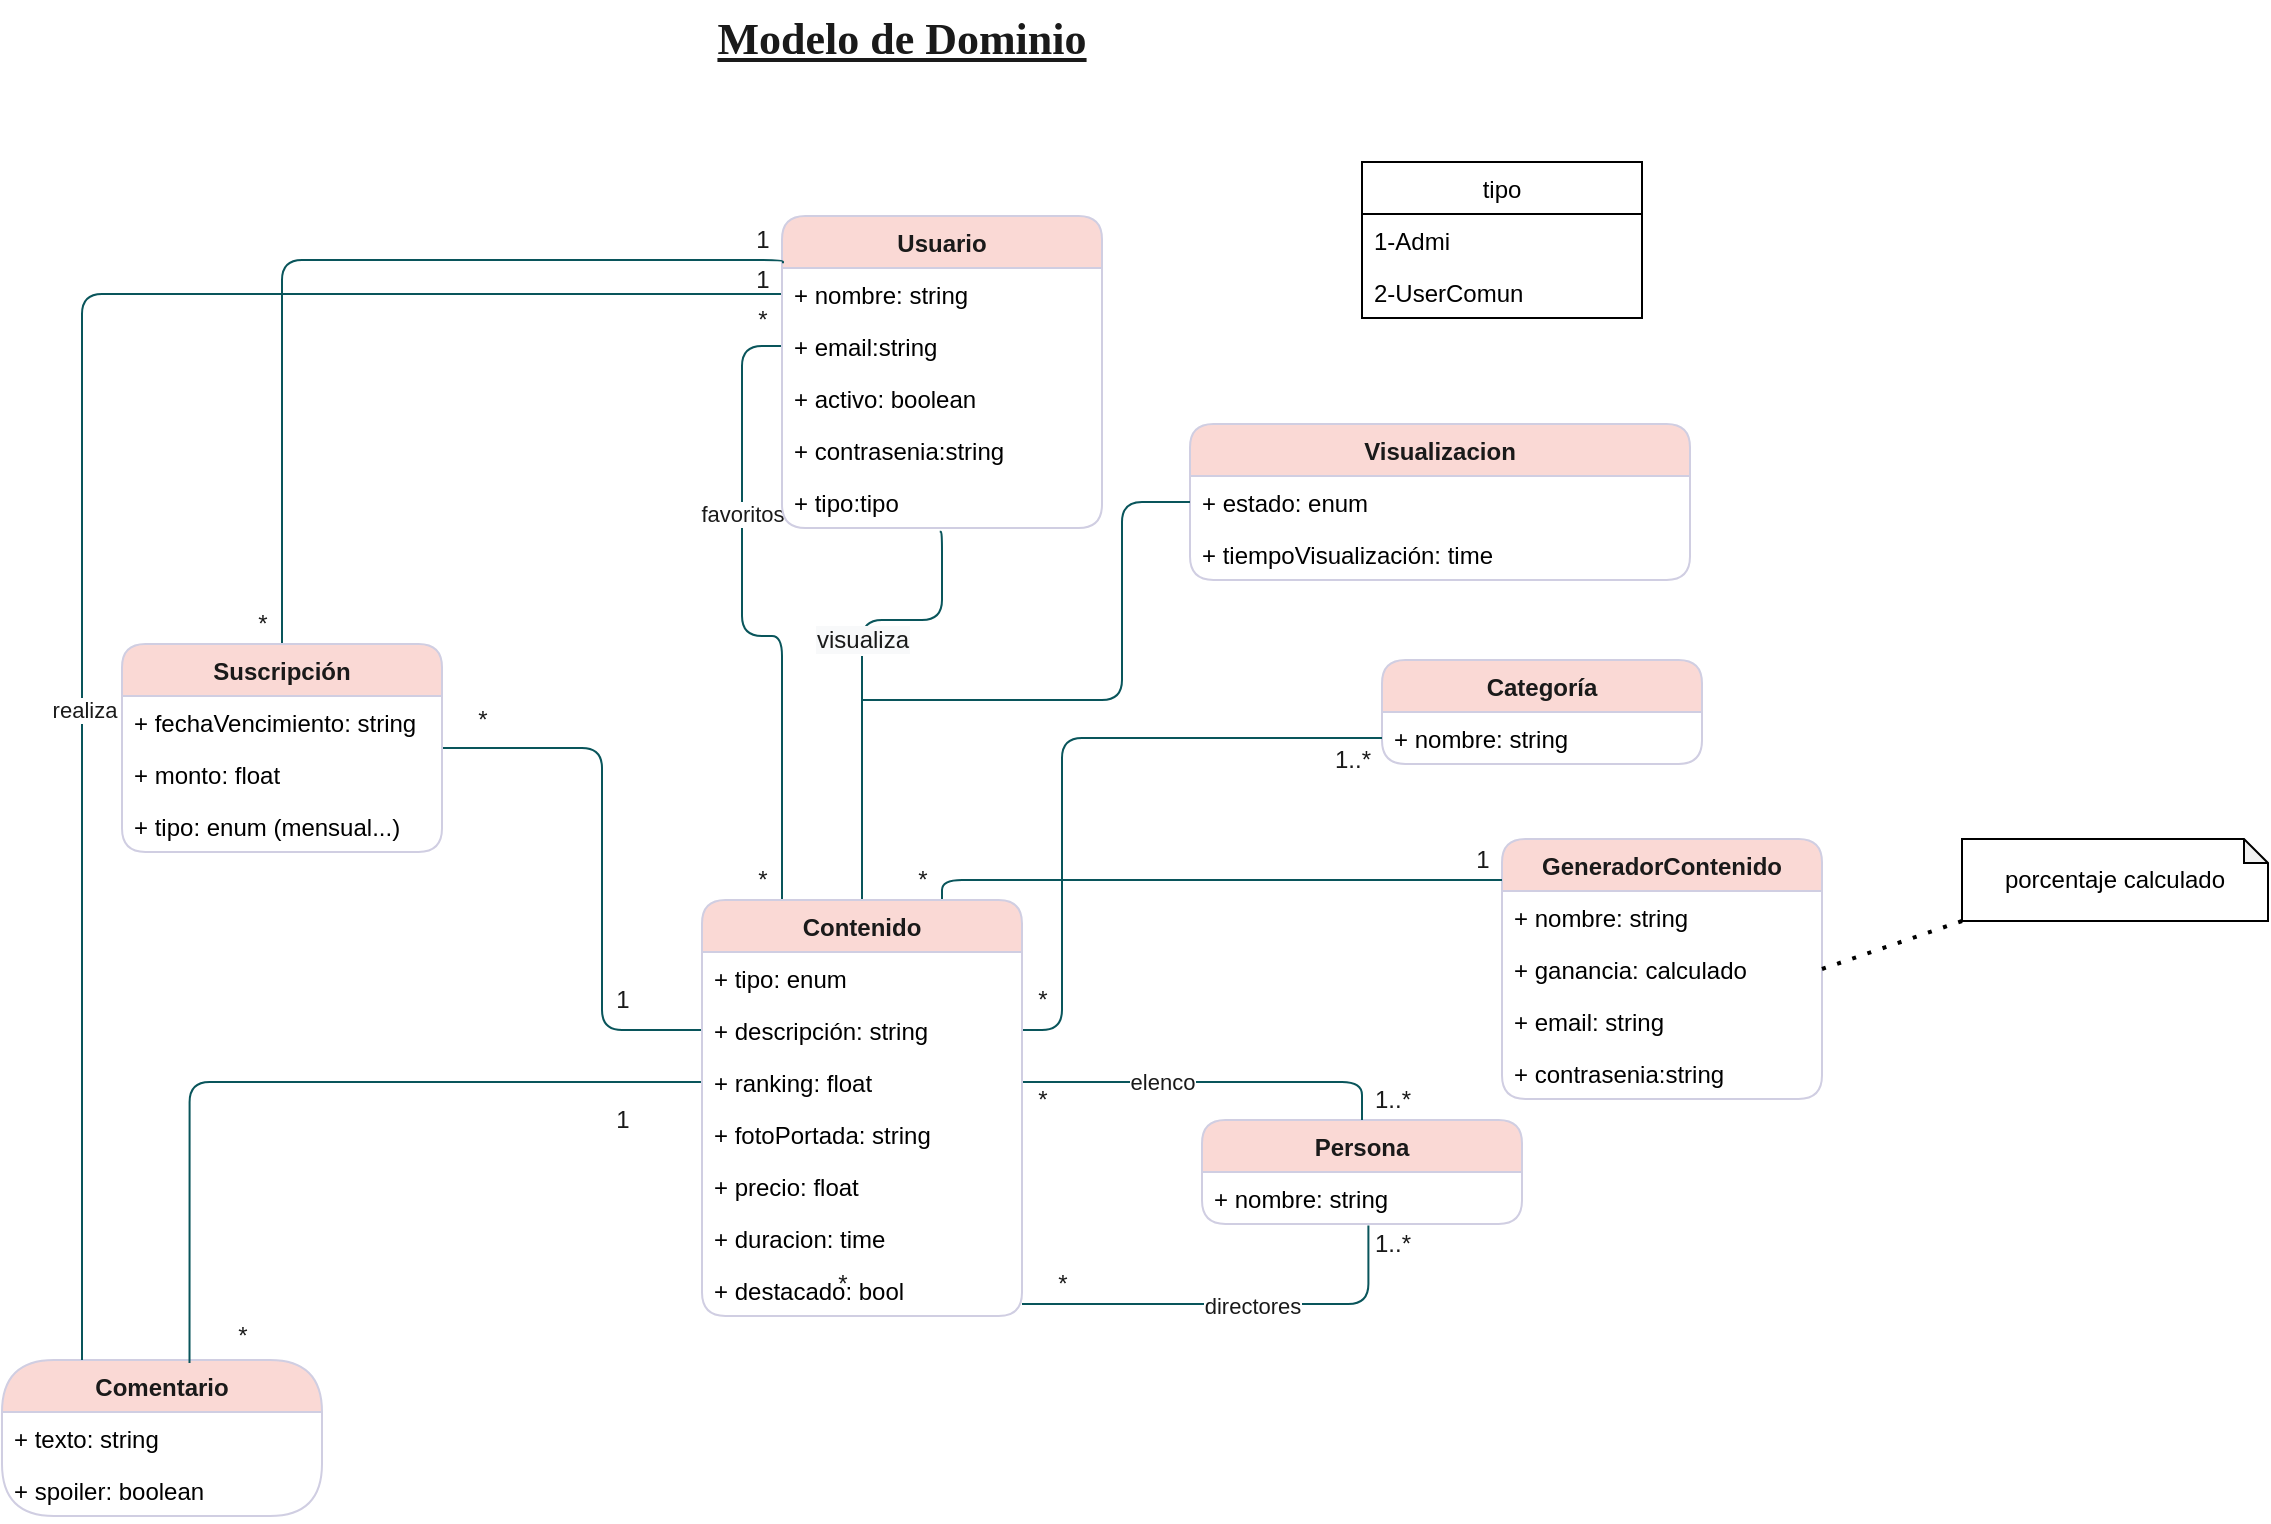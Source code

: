 <mxfile version="15.7.3" type="device" pages="2"><diagram id="Ls-_o7JIN_7BAhij_-Ae" name="Relacional"><mxGraphModel dx="1945" dy="1890" grid="1" gridSize="10" guides="1" tooltips="1" connect="1" arrows="1" fold="1" page="1" pageScale="1" pageWidth="827" pageHeight="1169" math="0" shadow="0"><root><mxCell id="0"/><mxCell id="1" parent="0"/><mxCell id="E4WKJWAHJPoJ-kX5nGv7-1" value="Modelo de Dominio" style="text;html=1;strokeColor=none;fillColor=none;align=center;verticalAlign=middle;whiteSpace=wrap;sketch=0;fontColor=#1A1A1A;fontSize=22;fontStyle=5;fontFamily=Lucida Console;rounded=1;" parent="1" vertex="1"><mxGeometry x="270" y="-170" width="260" height="40" as="geometry"/></mxCell><mxCell id="E4WKJWAHJPoJ-kX5nGv7-25" value="Categoría" style="swimlane;fontStyle=1;align=center;verticalAlign=top;childLayout=stackLayout;horizontal=1;startSize=26;horizontalStack=0;resizeParent=1;resizeParentMax=0;resizeLast=0;collapsible=1;marginBottom=0;sketch=0;fontColor=#1A1A1A;strokeColor=#D0CEE2;fillColor=#FAD9D5;rounded=1;" parent="1" vertex="1"><mxGeometry x="640" y="160" width="160" height="52" as="geometry"/></mxCell><mxCell id="E4WKJWAHJPoJ-kX5nGv7-26" value="+ nombre: string" style="text;strokeColor=none;fillColor=none;align=left;verticalAlign=top;spacingLeft=4;spacingRight=4;overflow=hidden;rotatable=0;points=[[0,0.5],[1,0.5]];portConstraint=eastwest;rounded=1;" parent="E4WKJWAHJPoJ-kX5nGv7-25" vertex="1"><mxGeometry y="26" width="160" height="26" as="geometry"/></mxCell><mxCell id="E4WKJWAHJPoJ-kX5nGv7-30" value="GeneradorContenido" style="swimlane;fontStyle=1;align=center;verticalAlign=top;childLayout=stackLayout;horizontal=1;startSize=26;horizontalStack=0;resizeParent=1;resizeParentMax=0;resizeLast=0;collapsible=1;marginBottom=0;sketch=0;fontColor=#1A1A1A;strokeColor=#D0CEE2;fillColor=#FAD9D5;rounded=1;" parent="1" vertex="1"><mxGeometry x="700" y="249.5" width="160" height="130" as="geometry"/></mxCell><mxCell id="E4WKJWAHJPoJ-kX5nGv7-31" value="+ nombre: string&#10;" style="text;strokeColor=none;fillColor=none;align=left;verticalAlign=top;spacingLeft=4;spacingRight=4;overflow=hidden;rotatable=0;points=[[0,0.5],[1,0.5]];portConstraint=eastwest;rounded=1;" parent="E4WKJWAHJPoJ-kX5nGv7-30" vertex="1"><mxGeometry y="26" width="160" height="26" as="geometry"/></mxCell><mxCell id="eIcZFwg8ODV4cr5MEJLx-1" value="+ ganancia: calculado" style="text;strokeColor=none;fillColor=none;align=left;verticalAlign=top;spacingLeft=4;spacingRight=4;overflow=hidden;rotatable=0;points=[[0,0.5],[1,0.5]];portConstraint=eastwest;rounded=1;" vertex="1" parent="E4WKJWAHJPoJ-kX5nGv7-30"><mxGeometry y="52" width="160" height="26" as="geometry"/></mxCell><mxCell id="eIcZFwg8ODV4cr5MEJLx-13" value="+ email: string&#10;" style="text;strokeColor=none;fillColor=none;align=left;verticalAlign=top;spacingLeft=4;spacingRight=4;overflow=hidden;rotatable=0;points=[[0,0.5],[1,0.5]];portConstraint=eastwest;rounded=1;" vertex="1" parent="E4WKJWAHJPoJ-kX5nGv7-30"><mxGeometry y="78" width="160" height="26" as="geometry"/></mxCell><mxCell id="eIcZFwg8ODV4cr5MEJLx-14" value="+ contrasenia:string&#10;" style="text;strokeColor=none;fillColor=none;align=left;verticalAlign=top;spacingLeft=4;spacingRight=4;overflow=hidden;rotatable=0;points=[[0,0.5],[1,0.5]];portConstraint=eastwest;rounded=1;" vertex="1" parent="E4WKJWAHJPoJ-kX5nGv7-30"><mxGeometry y="104" width="160" height="26" as="geometry"/></mxCell><mxCell id="E4WKJWAHJPoJ-kX5nGv7-45" style="edgeStyle=orthogonalEdgeStyle;curved=0;rounded=1;sketch=0;orthogonalLoop=1;jettySize=auto;html=1;entryX=0.5;entryY=0;entryDx=0;entryDy=0;fontColor=#1A1A1A;strokeColor=#09555B;endArrow=none;endFill=0;exitX=0.493;exitY=1.071;exitDx=0;exitDy=0;exitPerimeter=0;" parent="1" source="eIcZFwg8ODV4cr5MEJLx-8" edge="1"><mxGeometry relative="1" as="geometry"><mxPoint x="420" y="110" as="sourcePoint"/><mxPoint x="380" y="280" as="targetPoint"/><Array as="points"><mxPoint x="420" y="96"/><mxPoint x="420" y="140"/><mxPoint x="380" y="140"/></Array></mxGeometry></mxCell><mxCell id="E4WKJWAHJPoJ-kX5nGv7-77" value="&lt;span style=&quot;font-size: 12px ; background-color: rgb(248 , 249 , 250)&quot;&gt;visualiza&lt;/span&gt;" style="edgeLabel;html=1;align=center;verticalAlign=middle;resizable=0;points=[];fontColor=#1A1A1A;" parent="E4WKJWAHJPoJ-kX5nGv7-45" vertex="1" connectable="0"><mxGeometry x="-0.225" y="-2" relative="1" as="geometry"><mxPoint x="2" y="8" as="offset"/></mxGeometry></mxCell><mxCell id="E4WKJWAHJPoJ-kX5nGv7-40" value="Comentario" style="swimlane;fontStyle=1;align=center;verticalAlign=top;childLayout=stackLayout;horizontal=1;startSize=26;horizontalStack=0;resizeParent=1;resizeParentMax=0;resizeLast=0;collapsible=1;marginBottom=0;sketch=0;fontColor=#1A1A1A;strokeColor=#D0CEE2;fillColor=#FAD9D5;rounded=1;arcSize=50;" parent="1" vertex="1"><mxGeometry x="-50" y="510" width="160" height="78" as="geometry"/></mxCell><mxCell id="E4WKJWAHJPoJ-kX5nGv7-41" value="+ texto: string" style="text;strokeColor=none;fillColor=none;align=left;verticalAlign=top;spacingLeft=4;spacingRight=4;overflow=hidden;rotatable=0;points=[[0,0.5],[1,0.5]];portConstraint=eastwest;rounded=1;" parent="E4WKJWAHJPoJ-kX5nGv7-40" vertex="1"><mxGeometry y="26" width="160" height="26" as="geometry"/></mxCell><mxCell id="E4WKJWAHJPoJ-kX5nGv7-42" value="+ spoiler: boolean" style="text;strokeColor=none;fillColor=none;align=left;verticalAlign=top;spacingLeft=4;spacingRight=4;overflow=hidden;rotatable=0;points=[[0,0.5],[1,0.5]];portConstraint=eastwest;rounded=1;" parent="E4WKJWAHJPoJ-kX5nGv7-40" vertex="1"><mxGeometry y="52" width="160" height="26" as="geometry"/></mxCell><mxCell id="E4WKJWAHJPoJ-kX5nGv7-46" value="Visualizacion" style="swimlane;fontStyle=1;align=center;verticalAlign=top;childLayout=stackLayout;horizontal=1;startSize=26;horizontalStack=0;resizeParent=1;resizeParentMax=0;resizeLast=0;collapsible=1;marginBottom=0;sketch=0;fontColor=#1A1A1A;strokeColor=#D0CEE2;fillColor=#FAD9D5;rounded=1;" parent="1" vertex="1"><mxGeometry x="544" y="42" width="250" height="78" as="geometry"><mxRectangle x="110" y="455" width="260" height="26" as="alternateBounds"/></mxGeometry></mxCell><mxCell id="E4WKJWAHJPoJ-kX5nGv7-47" value="+ estado: enum" style="text;strokeColor=none;fillColor=none;align=left;verticalAlign=top;spacingLeft=4;spacingRight=4;overflow=hidden;rotatable=0;points=[[0,0.5],[1,0.5]];portConstraint=eastwest;rounded=1;" parent="E4WKJWAHJPoJ-kX5nGv7-46" vertex="1"><mxGeometry y="26" width="250" height="26" as="geometry"/></mxCell><mxCell id="E4WKJWAHJPoJ-kX5nGv7-48" value="+ tiempoVisualización: time" style="text;strokeColor=none;fillColor=none;align=left;verticalAlign=top;spacingLeft=4;spacingRight=4;overflow=hidden;rotatable=0;points=[[0,0.5],[1,0.5]];portConstraint=eastwest;rounded=1;" parent="E4WKJWAHJPoJ-kX5nGv7-46" vertex="1"><mxGeometry y="52" width="250" height="26" as="geometry"/></mxCell><mxCell id="E4WKJWAHJPoJ-kX5nGv7-52" style="edgeStyle=orthogonalEdgeStyle;curved=0;rounded=1;sketch=0;orthogonalLoop=1;jettySize=auto;html=1;entryX=0;entryY=0.5;entryDx=0;entryDy=0;fontColor=#1A1A1A;endArrow=none;endFill=0;strokeColor=#09555B;" parent="1" target="E4WKJWAHJPoJ-kX5nGv7-26" edge="1"><mxGeometry relative="1" as="geometry"><mxPoint x="460" y="345" as="sourcePoint"/><mxPoint x="640" y="225" as="targetPoint"/><Array as="points"><mxPoint x="480" y="345"/><mxPoint x="480" y="199"/></Array></mxGeometry></mxCell><mxCell id="E4WKJWAHJPoJ-kX5nGv7-53" value="1..*&lt;br&gt;" style="text;html=1;align=center;verticalAlign=middle;resizable=0;points=[];autosize=1;strokeColor=none;fontColor=#1A1A1A;" parent="1" vertex="1"><mxGeometry x="610" y="200" width="30" height="20" as="geometry"/></mxCell><mxCell id="E4WKJWAHJPoJ-kX5nGv7-56" value="Persona" style="swimlane;fontStyle=1;align=center;verticalAlign=top;childLayout=stackLayout;horizontal=1;startSize=26;horizontalStack=0;resizeParent=1;resizeParentMax=0;resizeLast=0;collapsible=1;marginBottom=0;sketch=0;fontColor=#1A1A1A;strokeColor=#D0CEE2;fillColor=#FAD9D5;rounded=1;" parent="1" vertex="1"><mxGeometry x="550" y="390" width="160" height="52" as="geometry"/></mxCell><mxCell id="E4WKJWAHJPoJ-kX5nGv7-57" value="+ nombre: string" style="text;strokeColor=none;fillColor=none;align=left;verticalAlign=top;spacingLeft=4;spacingRight=4;overflow=hidden;rotatable=0;points=[[0,0.5],[1,0.5]];portConstraint=eastwest;rounded=1;" parent="E4WKJWAHJPoJ-kX5nGv7-56" vertex="1"><mxGeometry y="26" width="160" height="26" as="geometry"/></mxCell><mxCell id="E4WKJWAHJPoJ-kX5nGv7-61" style="edgeStyle=orthogonalEdgeStyle;curved=0;rounded=1;sketch=0;orthogonalLoop=1;jettySize=auto;html=1;exitX=1;exitY=0.5;exitDx=0;exitDy=0;entryX=0.5;entryY=0;entryDx=0;entryDy=0;fontColor=#1A1A1A;endArrow=none;endFill=0;strokeColor=#09555B;" parent="1" target="E4WKJWAHJPoJ-kX5nGv7-56" edge="1"><mxGeometry relative="1" as="geometry"><mxPoint x="460" y="371" as="sourcePoint"/><Array as="points"><mxPoint x="630" y="371"/><mxPoint x="630" y="384"/></Array></mxGeometry></mxCell><mxCell id="E4WKJWAHJPoJ-kX5nGv7-64" value="elenco" style="edgeLabel;html=1;align=center;verticalAlign=middle;resizable=0;points=[];fontColor=#1A1A1A;" parent="E4WKJWAHJPoJ-kX5nGv7-61" vertex="1" connectable="0"><mxGeometry x="-0.285" y="-4" relative="1" as="geometry"><mxPoint x="2" y="-4" as="offset"/></mxGeometry></mxCell><mxCell id="E4WKJWAHJPoJ-kX5nGv7-66" value="1..*&lt;br&gt;" style="text;html=1;align=center;verticalAlign=middle;resizable=0;points=[];autosize=1;strokeColor=none;fontColor=#1A1A1A;" parent="1" vertex="1"><mxGeometry x="630" y="370" width="30" height="20" as="geometry"/></mxCell><mxCell id="E4WKJWAHJPoJ-kX5nGv7-67" value="1..*&lt;br&gt;" style="text;html=1;align=center;verticalAlign=middle;resizable=0;points=[];autosize=1;strokeColor=none;fontColor=#1A1A1A;" parent="1" vertex="1"><mxGeometry x="630" y="442" width="30" height="20" as="geometry"/></mxCell><mxCell id="E4WKJWAHJPoJ-kX5nGv7-68" value="*" style="text;html=1;align=center;verticalAlign=middle;resizable=0;points=[];autosize=1;strokeColor=none;fontColor=#1A1A1A;" parent="1" vertex="1"><mxGeometry x="360" y="462" width="20" height="20" as="geometry"/></mxCell><mxCell id="E4WKJWAHJPoJ-kX5nGv7-69" value="*" style="text;html=1;align=center;verticalAlign=middle;resizable=0;points=[];autosize=1;strokeColor=none;fontColor=#1A1A1A;" parent="1" vertex="1"><mxGeometry x="460" y="370" width="20" height="20" as="geometry"/></mxCell><mxCell id="E4WKJWAHJPoJ-kX5nGv7-70" value="*" style="text;html=1;align=center;verticalAlign=middle;resizable=0;points=[];autosize=1;strokeColor=none;fontColor=#1A1A1A;" parent="1" vertex="1"><mxGeometry x="460" y="320" width="20" height="20" as="geometry"/></mxCell><mxCell id="E4WKJWAHJPoJ-kX5nGv7-73" style="edgeStyle=orthogonalEdgeStyle;curved=0;rounded=1;sketch=0;orthogonalLoop=1;jettySize=auto;html=1;exitX=0;exitY=0.5;exitDx=0;exitDy=0;entryX=0.25;entryY=0;entryDx=0;entryDy=0;fontColor=#1A1A1A;endArrow=none;endFill=0;strokeColor=#09555B;" parent="1" source="E4WKJWAHJPoJ-kX5nGv7-100" target="E4WKJWAHJPoJ-kX5nGv7-130" edge="1"><mxGeometry relative="1" as="geometry"><mxPoint x="300" y="139" as="sourcePoint"/><mxPoint x="300" y="345" as="targetPoint"/></mxGeometry></mxCell><mxCell id="E4WKJWAHJPoJ-kX5nGv7-74" value="favoritos" style="edgeLabel;html=1;align=center;verticalAlign=middle;resizable=0;points=[];fontColor=#1A1A1A;" parent="E4WKJWAHJPoJ-kX5nGv7-73" vertex="1" connectable="0"><mxGeometry x="-0.213" y="1" relative="1" as="geometry"><mxPoint x="-1" y="-21" as="offset"/></mxGeometry></mxCell><mxCell id="E4WKJWAHJPoJ-kX5nGv7-75" value="*" style="text;html=1;align=center;verticalAlign=middle;resizable=0;points=[];autosize=1;strokeColor=none;fontColor=#1A1A1A;" parent="1" vertex="1"><mxGeometry x="320" y="260" width="20" height="20" as="geometry"/></mxCell><mxCell id="E4WKJWAHJPoJ-kX5nGv7-76" value="*" style="text;html=1;align=center;verticalAlign=middle;resizable=0;points=[];autosize=1;strokeColor=none;fontColor=#1A1A1A;" parent="1" vertex="1"><mxGeometry x="320" y="-20" width="20" height="20" as="geometry"/></mxCell><mxCell id="E4WKJWAHJPoJ-kX5nGv7-78" style="edgeStyle=orthogonalEdgeStyle;curved=0;rounded=1;sketch=0;orthogonalLoop=1;jettySize=auto;html=1;entryX=0.75;entryY=0;entryDx=0;entryDy=0;fontColor=#1A1A1A;endArrow=none;endFill=0;strokeColor=#09555B;" parent="1" edge="1"><mxGeometry relative="1" as="geometry"><mxPoint x="420" y="280" as="targetPoint"/><Array as="points"><mxPoint x="700" y="270"/><mxPoint x="420" y="270"/></Array><mxPoint x="700" y="270" as="sourcePoint"/></mxGeometry></mxCell><mxCell id="E4WKJWAHJPoJ-kX5nGv7-79" value="*" style="text;html=1;align=center;verticalAlign=middle;resizable=0;points=[];autosize=1;strokeColor=none;fontColor=#1A1A1A;" parent="1" vertex="1"><mxGeometry x="400" y="260" width="20" height="20" as="geometry"/></mxCell><mxCell id="E4WKJWAHJPoJ-kX5nGv7-80" value="1" style="text;html=1;align=center;verticalAlign=middle;resizable=0;points=[];autosize=1;strokeColor=none;fontColor=#1A1A1A;" parent="1" vertex="1"><mxGeometry x="680" y="249.5" width="20" height="20" as="geometry"/></mxCell><mxCell id="E4WKJWAHJPoJ-kX5nGv7-81" style="edgeStyle=orthogonalEdgeStyle;curved=0;rounded=1;sketch=0;orthogonalLoop=1;jettySize=auto;html=1;exitX=0;exitY=0.5;exitDx=0;exitDy=0;entryX=0.25;entryY=0;entryDx=0;entryDy=0;fontColor=#1A1A1A;endArrow=none;endFill=0;strokeColor=#09555B;" parent="1" source="E4WKJWAHJPoJ-kX5nGv7-99" target="E4WKJWAHJPoJ-kX5nGv7-40" edge="1"><mxGeometry relative="1" as="geometry"><mxPoint x="300" y="139" as="sourcePoint"/></mxGeometry></mxCell><mxCell id="E4WKJWAHJPoJ-kX5nGv7-89" value="realiza" style="edgeLabel;html=1;align=center;verticalAlign=middle;resizable=0;points=[];fontColor=#1A1A1A;" parent="E4WKJWAHJPoJ-kX5nGv7-81" vertex="1" connectable="0"><mxGeometry x="0.373" y="1" relative="1" as="geometry"><mxPoint y="-48" as="offset"/></mxGeometry></mxCell><mxCell id="E4WKJWAHJPoJ-kX5nGv7-84" value="1" style="text;html=1;align=center;verticalAlign=middle;resizable=0;points=[];autosize=1;strokeColor=none;fontColor=#1A1A1A;" parent="1" vertex="1"><mxGeometry x="250" y="380" width="20" height="20" as="geometry"/></mxCell><mxCell id="E4WKJWAHJPoJ-kX5nGv7-86" value="*" style="text;html=1;align=center;verticalAlign=middle;resizable=0;points=[];autosize=1;strokeColor=none;fontColor=#1A1A1A;" parent="1" vertex="1"><mxGeometry x="60" y="488" width="20" height="20" as="geometry"/></mxCell><mxCell id="E4WKJWAHJPoJ-kX5nGv7-87" value="1" style="text;html=1;align=center;verticalAlign=middle;resizable=0;points=[];autosize=1;strokeColor=none;fontColor=#1A1A1A;" parent="1" vertex="1"><mxGeometry x="320" y="-40" width="20" height="20" as="geometry"/></mxCell><mxCell id="E4WKJWAHJPoJ-kX5nGv7-98" value="Usuario" style="swimlane;fontStyle=1;align=center;verticalAlign=top;childLayout=stackLayout;horizontal=1;startSize=26;horizontalStack=0;resizeParent=1;resizeParentMax=0;resizeLast=0;collapsible=1;marginBottom=0;sketch=0;fontColor=#1A1A1A;strokeColor=#D0CEE2;fillColor=#FAD9D5;rounded=1;" parent="1" vertex="1"><mxGeometry x="340" y="-62" width="160" height="156" as="geometry"/></mxCell><mxCell id="E4WKJWAHJPoJ-kX5nGv7-99" value="+ nombre: string" style="text;strokeColor=none;fillColor=none;align=left;verticalAlign=top;spacingLeft=4;spacingRight=4;overflow=hidden;rotatable=0;points=[[0,0.5],[1,0.5]];portConstraint=eastwest;rounded=1;" parent="E4WKJWAHJPoJ-kX5nGv7-98" vertex="1"><mxGeometry y="26" width="160" height="26" as="geometry"/></mxCell><mxCell id="E4WKJWAHJPoJ-kX5nGv7-100" value="+ email:string" style="text;strokeColor=none;fillColor=none;align=left;verticalAlign=top;spacingLeft=4;spacingRight=4;overflow=hidden;rotatable=0;points=[[0,0.5],[1,0.5]];portConstraint=eastwest;rounded=1;" parent="E4WKJWAHJPoJ-kX5nGv7-98" vertex="1"><mxGeometry y="52" width="160" height="26" as="geometry"/></mxCell><mxCell id="eIcZFwg8ODV4cr5MEJLx-6" value="+ activo: boolean" style="text;strokeColor=none;fillColor=none;align=left;verticalAlign=top;spacingLeft=4;spacingRight=4;overflow=hidden;rotatable=0;points=[[0,0.5],[1,0.5]];portConstraint=eastwest;rounded=1;" vertex="1" parent="E4WKJWAHJPoJ-kX5nGv7-98"><mxGeometry y="78" width="160" height="26" as="geometry"/></mxCell><mxCell id="eIcZFwg8ODV4cr5MEJLx-7" value="+ contrasenia:string" style="text;strokeColor=none;fillColor=none;align=left;verticalAlign=top;spacingLeft=4;spacingRight=4;overflow=hidden;rotatable=0;points=[[0,0.5],[1,0.5]];portConstraint=eastwest;rounded=1;" vertex="1" parent="E4WKJWAHJPoJ-kX5nGv7-98"><mxGeometry y="104" width="160" height="26" as="geometry"/></mxCell><mxCell id="eIcZFwg8ODV4cr5MEJLx-8" value="+ tipo:tipo" style="text;strokeColor=none;fillColor=none;align=left;verticalAlign=top;spacingLeft=4;spacingRight=4;overflow=hidden;rotatable=0;points=[[0,0.5],[1,0.5]];portConstraint=eastwest;rounded=1;" vertex="1" parent="E4WKJWAHJPoJ-kX5nGv7-98"><mxGeometry y="130" width="160" height="26" as="geometry"/></mxCell><mxCell id="E4WKJWAHJPoJ-kX5nGv7-112" style="edgeStyle=orthogonalEdgeStyle;curved=0;rounded=1;sketch=0;orthogonalLoop=1;jettySize=auto;html=1;exitX=0.5;exitY=0;exitDx=0;exitDy=0;entryX=1.025;entryY=1.083;entryDx=0;entryDy=0;fontColor=#1A1A1A;endArrow=none;endFill=0;strokeColor=#09555B;entryPerimeter=0;" parent="1" source="E4WKJWAHJPoJ-kX5nGv7-107" target="E4WKJWAHJPoJ-kX5nGv7-116" edge="1"><mxGeometry relative="1" as="geometry"><Array as="points"><mxPoint x="90" y="-40"/><mxPoint x="341" y="-40"/></Array></mxGeometry></mxCell><mxCell id="E4WKJWAHJPoJ-kX5nGv7-113" style="edgeStyle=orthogonalEdgeStyle;curved=0;rounded=1;sketch=0;orthogonalLoop=1;jettySize=auto;html=1;entryX=0;entryY=0.5;entryDx=0;entryDy=0;fontColor=#1A1A1A;endArrow=none;endFill=0;strokeColor=#09555B;" parent="1" source="E4WKJWAHJPoJ-kX5nGv7-107" target="E4WKJWAHJPoJ-kX5nGv7-132" edge="1"><mxGeometry relative="1" as="geometry"><mxPoint x="300" y="371" as="targetPoint"/><Array as="points"><mxPoint x="250" y="204"/><mxPoint x="250" y="345"/></Array></mxGeometry></mxCell><mxCell id="E4WKJWAHJPoJ-kX5nGv7-107" value="Suscripción" style="swimlane;fontStyle=1;align=center;verticalAlign=top;childLayout=stackLayout;horizontal=1;startSize=26;horizontalStack=0;resizeParent=1;resizeParentMax=0;resizeLast=0;collapsible=1;marginBottom=0;sketch=0;fontColor=#1A1A1A;strokeColor=#D0CEE2;fillColor=#FAD9D5;rounded=1;" parent="1" vertex="1"><mxGeometry x="10" y="152" width="160" height="104" as="geometry"/></mxCell><mxCell id="E4WKJWAHJPoJ-kX5nGv7-111" value="+ fechaVencimiento: string" style="text;strokeColor=none;fillColor=none;align=left;verticalAlign=top;spacingLeft=4;spacingRight=4;overflow=hidden;rotatable=0;points=[[0,0.5],[1,0.5]];portConstraint=eastwest;rounded=1;" parent="E4WKJWAHJPoJ-kX5nGv7-107" vertex="1"><mxGeometry y="26" width="160" height="26" as="geometry"/></mxCell><mxCell id="E4WKJWAHJPoJ-kX5nGv7-108" value="+ monto: float" style="text;strokeColor=none;fillColor=none;align=left;verticalAlign=top;spacingLeft=4;spacingRight=4;overflow=hidden;rotatable=0;points=[[0,0.5],[1,0.5]];portConstraint=eastwest;rounded=1;" parent="E4WKJWAHJPoJ-kX5nGv7-107" vertex="1"><mxGeometry y="52" width="160" height="26" as="geometry"/></mxCell><mxCell id="E4WKJWAHJPoJ-kX5nGv7-114" value="+ tipo: enum (mensual...)" style="text;strokeColor=none;fillColor=none;align=left;verticalAlign=top;spacingLeft=4;spacingRight=4;overflow=hidden;rotatable=0;points=[[0,0.5],[1,0.5]];portConstraint=eastwest;rounded=1;" parent="E4WKJWAHJPoJ-kX5nGv7-107" vertex="1"><mxGeometry y="78" width="160" height="26" as="geometry"/></mxCell><mxCell id="E4WKJWAHJPoJ-kX5nGv7-115" value="*" style="text;html=1;align=center;verticalAlign=middle;resizable=0;points=[];autosize=1;strokeColor=none;fontColor=#1A1A1A;" parent="1" vertex="1"><mxGeometry x="70" y="132" width="20" height="20" as="geometry"/></mxCell><mxCell id="E4WKJWAHJPoJ-kX5nGv7-116" value="1" style="text;html=1;align=center;verticalAlign=middle;resizable=0;points=[];autosize=1;strokeColor=none;fontColor=#1A1A1A;" parent="1" vertex="1"><mxGeometry x="320" y="-60" width="20" height="20" as="geometry"/></mxCell><mxCell id="E4WKJWAHJPoJ-kX5nGv7-117" value="*" style="text;html=1;align=center;verticalAlign=middle;resizable=0;points=[];autosize=1;strokeColor=none;fontColor=#1A1A1A;" parent="1" vertex="1"><mxGeometry x="180" y="180" width="20" height="20" as="geometry"/></mxCell><mxCell id="E4WKJWAHJPoJ-kX5nGv7-118" value="1" style="text;html=1;align=center;verticalAlign=middle;resizable=0;points=[];autosize=1;strokeColor=none;fontColor=#1A1A1A;" parent="1" vertex="1"><mxGeometry x="250" y="320" width="20" height="20" as="geometry"/></mxCell><mxCell id="E4WKJWAHJPoJ-kX5nGv7-129" style="edgeStyle=orthogonalEdgeStyle;curved=0;rounded=1;sketch=0;orthogonalLoop=1;jettySize=auto;html=1;exitX=0;exitY=0.5;exitDx=0;exitDy=0;fontColor=#1A1A1A;endArrow=none;endFill=0;strokeColor=#09555B;entryX=0.586;entryY=0.019;entryDx=0;entryDy=0;entryPerimeter=0;" parent="1" edge="1" target="E4WKJWAHJPoJ-kX5nGv7-40"><mxGeometry relative="1" as="geometry"><mxPoint x="300" y="371" as="sourcePoint"/><mxPoint x="236" y="480" as="targetPoint"/><Array as="points"><mxPoint x="44" y="371"/></Array></mxGeometry></mxCell><mxCell id="E4WKJWAHJPoJ-kX5nGv7-137" style="edgeStyle=orthogonalEdgeStyle;curved=0;rounded=1;sketch=0;orthogonalLoop=1;jettySize=auto;html=1;entryX=0.52;entryY=1.031;entryDx=0;entryDy=0;entryPerimeter=0;fontColor=#1A1A1A;endArrow=none;endFill=0;strokeColor=#09555B;" parent="1" source="E4WKJWAHJPoJ-kX5nGv7-130" target="E4WKJWAHJPoJ-kX5nGv7-57" edge="1"><mxGeometry relative="1" as="geometry"><Array as="points"><mxPoint x="380" y="482"/><mxPoint x="633" y="482"/></Array></mxGeometry></mxCell><mxCell id="E4WKJWAHJPoJ-kX5nGv7-138" value="directores" style="edgeLabel;html=1;align=center;verticalAlign=middle;resizable=0;points=[];fontColor=#1A1A1A;" parent="E4WKJWAHJPoJ-kX5nGv7-137" vertex="1" connectable="0"><mxGeometry x="0.076" y="-1" relative="1" as="geometry"><mxPoint as="offset"/></mxGeometry></mxCell><mxCell id="E4WKJWAHJPoJ-kX5nGv7-130" value="Contenido" style="swimlane;fontStyle=1;align=center;verticalAlign=top;childLayout=stackLayout;horizontal=1;startSize=26;horizontalStack=0;resizeParent=1;resizeParentMax=0;resizeLast=0;collapsible=1;marginBottom=0;sketch=0;fontColor=#1A1A1A;strokeColor=#D0CEE2;fillColor=#FAD9D5;rounded=1;" parent="1" vertex="1"><mxGeometry x="300" y="280" width="160" height="208" as="geometry"/></mxCell><mxCell id="E4WKJWAHJPoJ-kX5nGv7-131" value="+ tipo: enum" style="text;strokeColor=none;fillColor=none;align=left;verticalAlign=top;spacingLeft=4;spacingRight=4;overflow=hidden;rotatable=0;points=[[0,0.5],[1,0.5]];portConstraint=eastwest;rounded=1;" parent="E4WKJWAHJPoJ-kX5nGv7-130" vertex="1"><mxGeometry y="26" width="160" height="26" as="geometry"/></mxCell><mxCell id="E4WKJWAHJPoJ-kX5nGv7-132" value="+ descripción: string" style="text;strokeColor=none;fillColor=none;align=left;verticalAlign=top;spacingLeft=4;spacingRight=4;overflow=hidden;rotatable=0;points=[[0,0.5],[1,0.5]];portConstraint=eastwest;rounded=1;" parent="E4WKJWAHJPoJ-kX5nGv7-130" vertex="1"><mxGeometry y="52" width="160" height="26" as="geometry"/></mxCell><mxCell id="E4WKJWAHJPoJ-kX5nGv7-133" value="+ ranking: float&#10;" style="text;strokeColor=none;fillColor=none;align=left;verticalAlign=top;spacingLeft=4;spacingRight=4;overflow=hidden;rotatable=0;points=[[0,0.5],[1,0.5]];portConstraint=eastwest;rounded=1;" parent="E4WKJWAHJPoJ-kX5nGv7-130" vertex="1"><mxGeometry y="78" width="160" height="26" as="geometry"/></mxCell><mxCell id="E4WKJWAHJPoJ-kX5nGv7-134" value="+ fotoPortada: string" style="text;strokeColor=none;fillColor=none;align=left;verticalAlign=top;spacingLeft=4;spacingRight=4;overflow=hidden;rotatable=0;points=[[0,0.5],[1,0.5]];portConstraint=eastwest;rounded=1;" parent="E4WKJWAHJPoJ-kX5nGv7-130" vertex="1"><mxGeometry y="104" width="160" height="26" as="geometry"/></mxCell><mxCell id="E4WKJWAHJPoJ-kX5nGv7-135" value="+ precio: float" style="text;strokeColor=none;fillColor=none;align=left;verticalAlign=top;spacingLeft=4;spacingRight=4;overflow=hidden;rotatable=0;points=[[0,0.5],[1,0.5]];portConstraint=eastwest;rounded=1;" parent="E4WKJWAHJPoJ-kX5nGv7-130" vertex="1"><mxGeometry y="130" width="160" height="26" as="geometry"/></mxCell><mxCell id="E4WKJWAHJPoJ-kX5nGv7-136" value="+ duracion: time" style="text;strokeColor=none;fillColor=none;align=left;verticalAlign=top;spacingLeft=4;spacingRight=4;overflow=hidden;rotatable=0;points=[[0,0.5],[1,0.5]];portConstraint=eastwest;rounded=1;" parent="E4WKJWAHJPoJ-kX5nGv7-130" vertex="1"><mxGeometry y="156" width="160" height="26" as="geometry"/></mxCell><mxCell id="eIcZFwg8ODV4cr5MEJLx-5" value="+ destacado: bool" style="text;strokeColor=none;fillColor=none;align=left;verticalAlign=top;spacingLeft=4;spacingRight=4;overflow=hidden;rotatable=0;points=[[0,0.5],[1,0.5]];portConstraint=eastwest;rounded=1;" vertex="1" parent="E4WKJWAHJPoJ-kX5nGv7-130"><mxGeometry y="182" width="160" height="26" as="geometry"/></mxCell><mxCell id="E4WKJWAHJPoJ-kX5nGv7-145" style="edgeStyle=orthogonalEdgeStyle;curved=0;rounded=1;sketch=0;orthogonalLoop=1;jettySize=auto;html=1;exitX=0;exitY=0.5;exitDx=0;exitDy=0;fontColor=#1A1A1A;endArrow=none;endFill=0;strokeColor=#09555B;" parent="1" source="E4WKJWAHJPoJ-kX5nGv7-47" edge="1"><mxGeometry relative="1" as="geometry"><mxPoint x="380" y="180" as="targetPoint"/><Array as="points"><mxPoint x="510" y="81"/><mxPoint x="510" y="180"/></Array></mxGeometry></mxCell><mxCell id="E4WKJWAHJPoJ-kX5nGv7-146" value="*" style="text;html=1;align=center;verticalAlign=middle;resizable=0;points=[];autosize=1;strokeColor=none;fontColor=#1A1A1A;" parent="1" vertex="1"><mxGeometry x="470" y="462" width="20" height="20" as="geometry"/></mxCell><mxCell id="eIcZFwg8ODV4cr5MEJLx-2" value="porcentaje calculado" style="shape=note;whiteSpace=wrap;html=1;backgroundOutline=1;darkOpacity=0.05;size=12;" vertex="1" parent="1"><mxGeometry x="930" y="249.5" width="153" height="41" as="geometry"/></mxCell><mxCell id="eIcZFwg8ODV4cr5MEJLx-3" value="" style="endArrow=none;dashed=1;html=1;dashPattern=1 3;strokeWidth=2;rounded=0;entryX=0;entryY=1;entryDx=0;entryDy=0;entryPerimeter=0;exitX=1;exitY=0.5;exitDx=0;exitDy=0;" edge="1" parent="1" source="eIcZFwg8ODV4cr5MEJLx-1" target="eIcZFwg8ODV4cr5MEJLx-2"><mxGeometry width="50" height="50" relative="1" as="geometry"><mxPoint x="450" y="370" as="sourcePoint"/><mxPoint x="500" y="320" as="targetPoint"/></mxGeometry></mxCell><mxCell id="eIcZFwg8ODV4cr5MEJLx-9" value="tipo" style="swimlane;fontStyle=0;childLayout=stackLayout;horizontal=1;startSize=26;fillColor=none;horizontalStack=0;resizeParent=1;resizeParentMax=0;resizeLast=0;collapsible=1;marginBottom=0;" vertex="1" parent="1"><mxGeometry x="630" y="-89" width="140" height="78" as="geometry"/></mxCell><mxCell id="eIcZFwg8ODV4cr5MEJLx-10" value="1-Admi" style="text;strokeColor=none;fillColor=none;align=left;verticalAlign=top;spacingLeft=4;spacingRight=4;overflow=hidden;rotatable=0;points=[[0,0.5],[1,0.5]];portConstraint=eastwest;" vertex="1" parent="eIcZFwg8ODV4cr5MEJLx-9"><mxGeometry y="26" width="140" height="26" as="geometry"/></mxCell><mxCell id="eIcZFwg8ODV4cr5MEJLx-11" value="2-UserComun" style="text;strokeColor=none;fillColor=none;align=left;verticalAlign=top;spacingLeft=4;spacingRight=4;overflow=hidden;rotatable=0;points=[[0,0.5],[1,0.5]];portConstraint=eastwest;" vertex="1" parent="eIcZFwg8ODV4cr5MEJLx-9"><mxGeometry y="52" width="140" height="26" as="geometry"/></mxCell></root></mxGraphModel></diagram><diagram id="7EZQVts5pjk77h-mr-2-" name="No relacional"><mxGraphModel dx="495" dy="591" grid="1" gridSize="10" guides="1" tooltips="1" connect="1" arrows="1" fold="1" page="1" pageScale="1" pageWidth="827" pageHeight="1169" math="0" shadow="0"><root><mxCell id="cTQuCYkFvjlwFfZqyhyW-0"/><mxCell id="cTQuCYkFvjlwFfZqyhyW-1" parent="cTQuCYkFvjlwFfZqyhyW-0"/><mxCell id="cTQuCYkFvjlwFfZqyhyW-3" value="Ganancia" style="swimlane;fontStyle=0;childLayout=stackLayout;horizontal=1;startSize=26;fillColor=none;horizontalStack=0;resizeParent=1;resizeParentMax=0;resizeLast=0;collapsible=1;marginBottom=0;rounded=1;sketch=0;fontColor=#1A1A1A;strokeColor=#D0CEE2;" vertex="1" parent="cTQuCYkFvjlwFfZqyhyW-1"><mxGeometry x="80" y="40" width="140" height="104" as="geometry"/></mxCell><mxCell id="cTQuCYkFvjlwFfZqyhyW-4" value="+ nombreGenerador" style="text;strokeColor=none;fillColor=none;align=left;verticalAlign=top;spacingLeft=4;spacingRight=4;overflow=hidden;rotatable=0;points=[[0,0.5],[1,0.5]];portConstraint=eastwest;" vertex="1" parent="cTQuCYkFvjlwFfZqyhyW-3"><mxGeometry y="26" width="140" height="26" as="geometry"/></mxCell><mxCell id="cTQuCYkFvjlwFfZqyhyW-5" value="+ gananciaMensual" style="text;strokeColor=none;fillColor=none;align=left;verticalAlign=top;spacingLeft=4;spacingRight=4;overflow=hidden;rotatable=0;points=[[0,0.5],[1,0.5]];portConstraint=eastwest;" vertex="1" parent="cTQuCYkFvjlwFfZqyhyW-3"><mxGeometry y="52" width="140" height="26" as="geometry"/></mxCell><mxCell id="cTQuCYkFvjlwFfZqyhyW-6" value="+ mes" style="text;strokeColor=none;fillColor=none;align=left;verticalAlign=top;spacingLeft=4;spacingRight=4;overflow=hidden;rotatable=0;points=[[0,0.5],[1,0.5]];portConstraint=eastwest;" vertex="1" parent="cTQuCYkFvjlwFfZqyhyW-3"><mxGeometry y="78" width="140" height="26" as="geometry"/></mxCell><mxCell id="cTQuCYkFvjlwFfZqyhyW-7" value="Estadísticas" style="swimlane;fontStyle=0;childLayout=stackLayout;horizontal=1;startSize=26;fillColor=none;horizontalStack=0;resizeParent=1;resizeParentMax=0;resizeLast=0;collapsible=1;marginBottom=0;rounded=1;sketch=0;fontColor=#1A1A1A;strokeColor=#D0CEE2;" vertex="1" parent="cTQuCYkFvjlwFfZqyhyW-1"><mxGeometry x="240" y="40" width="140" height="156" as="geometry"/></mxCell><mxCell id="cTQuCYkFvjlwFfZqyhyW-8" value="+ ubicacionGeografica" style="text;strokeColor=none;fillColor=none;align=left;verticalAlign=top;spacingLeft=4;spacingRight=4;overflow=hidden;rotatable=0;points=[[0,0.5],[1,0.5]];portConstraint=eastwest;" vertex="1" parent="cTQuCYkFvjlwFfZqyhyW-7"><mxGeometry y="26" width="140" height="26" as="geometry"/></mxCell><mxCell id="cTQuCYkFvjlwFfZqyhyW-9" value="+ horarioVisualizacion" style="text;strokeColor=none;fillColor=none;align=left;verticalAlign=top;spacingLeft=4;spacingRight=4;overflow=hidden;rotatable=0;points=[[0,0.5],[1,0.5]];portConstraint=eastwest;" vertex="1" parent="cTQuCYkFvjlwFfZqyhyW-7"><mxGeometry y="52" width="140" height="26" as="geometry"/></mxCell><mxCell id="cTQuCYkFvjlwFfZqyhyW-10" value="+ nombreContenido" style="text;strokeColor=none;fillColor=none;align=left;verticalAlign=top;spacingLeft=4;spacingRight=4;overflow=hidden;rotatable=0;points=[[0,0.5],[1,0.5]];portConstraint=eastwest;" vertex="1" parent="cTQuCYkFvjlwFfZqyhyW-7"><mxGeometry y="78" width="140" height="26" as="geometry"/></mxCell><mxCell id="cTQuCYkFvjlwFfZqyhyW-11" value="+ compartidoPlataforma" style="text;strokeColor=none;fillColor=none;align=left;verticalAlign=top;spacingLeft=4;spacingRight=4;overflow=hidden;rotatable=0;points=[[0,0.5],[1,0.5]];portConstraint=eastwest;" vertex="1" parent="cTQuCYkFvjlwFfZqyhyW-7"><mxGeometry y="104" width="140" height="26" as="geometry"/></mxCell><mxCell id="cTQuCYkFvjlwFfZqyhyW-12" value="+ compartidoExterno" style="text;strokeColor=none;fillColor=none;align=left;verticalAlign=top;spacingLeft=4;spacingRight=4;overflow=hidden;rotatable=0;points=[[0,0.5],[1,0.5]];portConstraint=eastwest;" vertex="1" parent="cTQuCYkFvjlwFfZqyhyW-7"><mxGeometry y="130" width="140" height="26" as="geometry"/></mxCell></root></mxGraphModel></diagram></mxfile>
